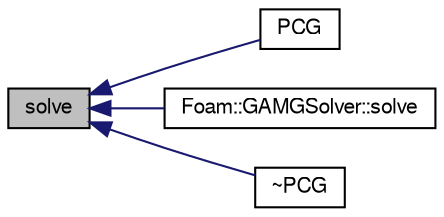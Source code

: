 digraph "solve"
{
  bgcolor="transparent";
  edge [fontname="FreeSans",fontsize="10",labelfontname="FreeSans",labelfontsize="10"];
  node [fontname="FreeSans",fontsize="10",shape=record];
  rankdir="LR";
  Node1095 [label="solve",height=0.2,width=0.4,color="black", fillcolor="grey75", style="filled", fontcolor="black"];
  Node1095 -> Node1096 [dir="back",color="midnightblue",fontsize="10",style="solid",fontname="FreeSans"];
  Node1096 [label="PCG",height=0.2,width=0.4,color="black",URL="$a27046.html#a1335bba6021517230a9ae86ea1b2f517",tooltip="Construct from matrix components and solver controls. "];
  Node1095 -> Node1097 [dir="back",color="midnightblue",fontsize="10",style="solid",fontname="FreeSans"];
  Node1097 [label="Foam::GAMGSolver::solve",height=0.2,width=0.4,color="black",URL="$a27002.html#ad38597d099f9905e3f399b01af791bcb",tooltip="Solve. "];
  Node1095 -> Node1098 [dir="back",color="midnightblue",fontsize="10",style="solid",fontname="FreeSans"];
  Node1098 [label="~PCG",height=0.2,width=0.4,color="black",URL="$a27046.html#a62ffc0075dd9bd72f5cb2bf008dc9ef1",tooltip="Destructor. "];
}
